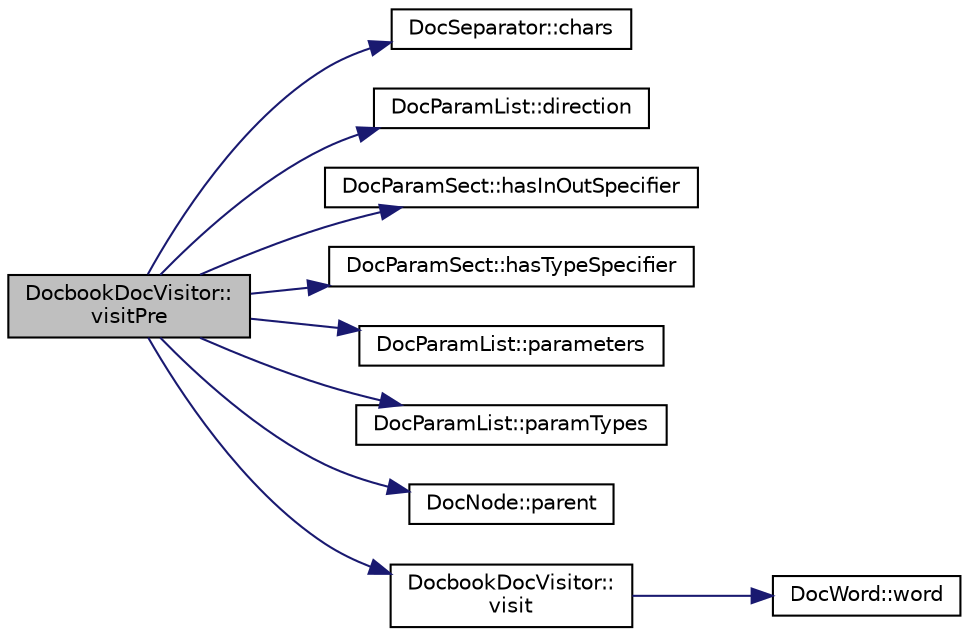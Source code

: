 digraph "DocbookDocVisitor::visitPre"
{
 // LATEX_PDF_SIZE
  edge [fontname="Helvetica",fontsize="10",labelfontname="Helvetica",labelfontsize="10"];
  node [fontname="Helvetica",fontsize="10",shape=record];
  rankdir="LR";
  Node1 [label="DocbookDocVisitor::\lvisitPre",height=0.2,width=0.4,color="black", fillcolor="grey75", style="filled", fontcolor="black",tooltip=" "];
  Node1 -> Node2 [color="midnightblue",fontsize="10",style="solid",fontname="Helvetica"];
  Node2 [label="DocSeparator::chars",height=0.2,width=0.4,color="black", fillcolor="white", style="filled",URL="$classDocSeparator.html#a7de00e3032b756cfd4653d4e4f676f5d",tooltip=" "];
  Node1 -> Node3 [color="midnightblue",fontsize="10",style="solid",fontname="Helvetica"];
  Node3 [label="DocParamList::direction",height=0.2,width=0.4,color="black", fillcolor="white", style="filled",URL="$classDocParamList.html#ac45275b55efab9d6a60049f6d6dc7679",tooltip=" "];
  Node1 -> Node4 [color="midnightblue",fontsize="10",style="solid",fontname="Helvetica"];
  Node4 [label="DocParamSect::hasInOutSpecifier",height=0.2,width=0.4,color="black", fillcolor="white", style="filled",URL="$classDocParamSect.html#a7ec7b05c44ebac263741f2983cb4f6b3",tooltip=" "];
  Node1 -> Node5 [color="midnightblue",fontsize="10",style="solid",fontname="Helvetica"];
  Node5 [label="DocParamSect::hasTypeSpecifier",height=0.2,width=0.4,color="black", fillcolor="white", style="filled",URL="$classDocParamSect.html#ae994d0e9cc1d360aaa8d653042c929af",tooltip=" "];
  Node1 -> Node6 [color="midnightblue",fontsize="10",style="solid",fontname="Helvetica"];
  Node6 [label="DocParamList::parameters",height=0.2,width=0.4,color="black", fillcolor="white", style="filled",URL="$classDocParamList.html#a3e8089ddf954338684b949aa428aef19",tooltip=" "];
  Node1 -> Node7 [color="midnightblue",fontsize="10",style="solid",fontname="Helvetica"];
  Node7 [label="DocParamList::paramTypes",height=0.2,width=0.4,color="black", fillcolor="white", style="filled",URL="$classDocParamList.html#af6b435a7aa8df07aa357672fed863122",tooltip=" "];
  Node1 -> Node8 [color="midnightblue",fontsize="10",style="solid",fontname="Helvetica"];
  Node8 [label="DocNode::parent",height=0.2,width=0.4,color="black", fillcolor="white", style="filled",URL="$classDocNode.html#a19c40a3c8e9e449616707f48e252b02e",tooltip=" "];
  Node1 -> Node9 [color="midnightblue",fontsize="10",style="solid",fontname="Helvetica"];
  Node9 [label="DocbookDocVisitor::\lvisit",height=0.2,width=0.4,color="black", fillcolor="white", style="filled",URL="$classDocbookDocVisitor.html#a61416a9e72acfd363c870dde3e349153",tooltip=" "];
  Node9 -> Node10 [color="midnightblue",fontsize="10",style="solid",fontname="Helvetica"];
  Node10 [label="DocWord::word",height=0.2,width=0.4,color="black", fillcolor="white", style="filled",URL="$classDocWord.html#af9ecbc2daa4fb051a07c510ab0a7d461",tooltip=" "];
}
